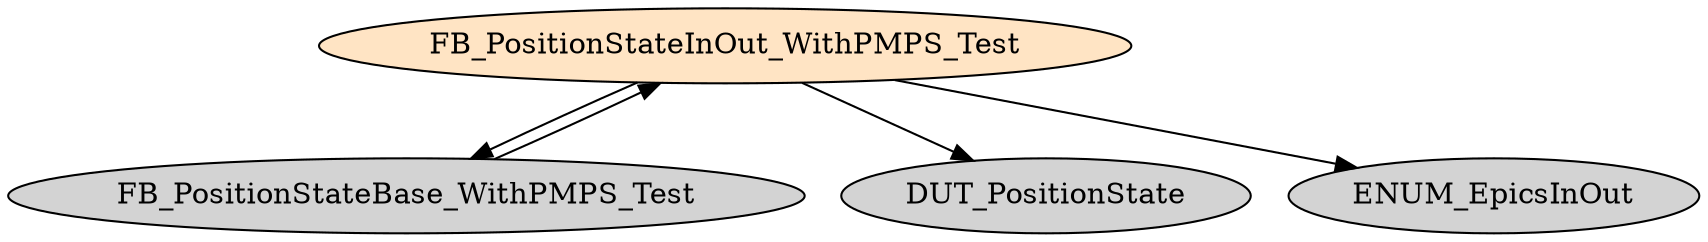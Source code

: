 digraph FB_PositionStateInOut_WithPMPS_Test {
     node [style=filled]
    FB_PositionStateInOut_WithPMPS_Test [fillcolor = bisque];
    FB_PositionStateBase_WithPMPS_Test -> FB_PositionStateInOut_WithPMPS_Test;
    FB_PositionStateInOut_WithPMPS_Test -> DUT_PositionState;
    FB_PositionStateInOut_WithPMPS_Test -> ENUM_EpicsInOut;
    FB_PositionStateInOut_WithPMPS_Test -> FB_PositionStateBase_WithPMPS_Test;
}
